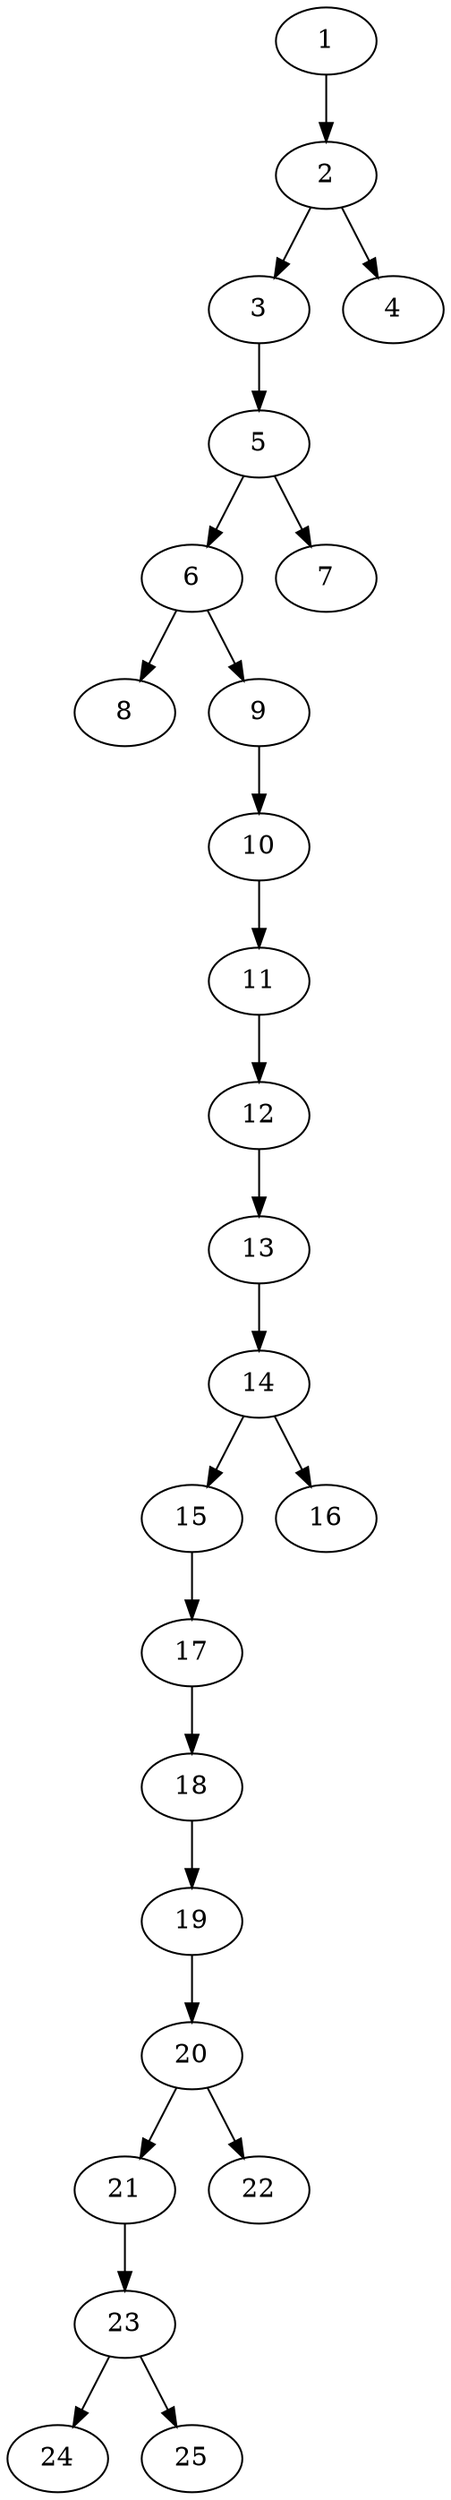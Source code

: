 // DAG automatically generated by daggen at Thu Oct  3 14:00:39 2019
// ./daggen --dot -n 25 --ccr 0.5 --fat 0.3 --regular 0.7 --density 0.5 --mindata 5242880 --maxdata 52428800 
digraph G {
  1 [size="74962944", alpha="0.08", expect_size="37481472"] 
  1 -> 2 [size ="37481472"]
  2 [size="36364288", alpha="0.11", expect_size="18182144"] 
  2 -> 3 [size ="18182144"]
  2 -> 4 [size ="18182144"]
  3 [size="20862976", alpha="0.12", expect_size="10431488"] 
  3 -> 5 [size ="10431488"]
  4 [size="104544256", alpha="0.05", expect_size="52272128"] 
  5 [size="20215808", alpha="0.20", expect_size="10107904"] 
  5 -> 6 [size ="10107904"]
  5 -> 7 [size ="10107904"]
  6 [size="62717952", alpha="0.18", expect_size="31358976"] 
  6 -> 8 [size ="31358976"]
  6 -> 9 [size ="31358976"]
  7 [size="96522240", alpha="0.06", expect_size="48261120"] 
  8 [size="49061888", alpha="0.05", expect_size="24530944"] 
  9 [size="93861888", alpha="0.13", expect_size="46930944"] 
  9 -> 10 [size ="46930944"]
  10 [size="16838656", alpha="0.15", expect_size="8419328"] 
  10 -> 11 [size ="8419328"]
  11 [size="68501504", alpha="0.04", expect_size="34250752"] 
  11 -> 12 [size ="34250752"]
  12 [size="104278016", alpha="0.08", expect_size="52139008"] 
  12 -> 13 [size ="52139008"]
  13 [size="63500288", alpha="0.06", expect_size="31750144"] 
  13 -> 14 [size ="31750144"]
  14 [size="23621632", alpha="0.04", expect_size="11810816"] 
  14 -> 15 [size ="11810816"]
  14 -> 16 [size ="11810816"]
  15 [size="49489920", alpha="0.04", expect_size="24744960"] 
  15 -> 17 [size ="24744960"]
  16 [size="48207872", alpha="0.17", expect_size="24103936"] 
  17 [size="40364032", alpha="0.15", expect_size="20182016"] 
  17 -> 18 [size ="20182016"]
  18 [size="70621184", alpha="0.18", expect_size="35310592"] 
  18 -> 19 [size ="35310592"]
  19 [size="93423616", alpha="0.05", expect_size="46711808"] 
  19 -> 20 [size ="46711808"]
  20 [size="60323840", alpha="0.02", expect_size="30161920"] 
  20 -> 21 [size ="30161920"]
  20 -> 22 [size ="30161920"]
  21 [size="38445056", alpha="0.13", expect_size="19222528"] 
  21 -> 23 [size ="19222528"]
  22 [size="59555840", alpha="0.09", expect_size="29777920"] 
  23 [size="95115264", alpha="0.08", expect_size="47557632"] 
  23 -> 24 [size ="47557632"]
  23 -> 25 [size ="47557632"]
  24 [size="29022208", alpha="0.06", expect_size="14511104"] 
  25 [size="45895680", alpha="0.07", expect_size="22947840"] 
}
